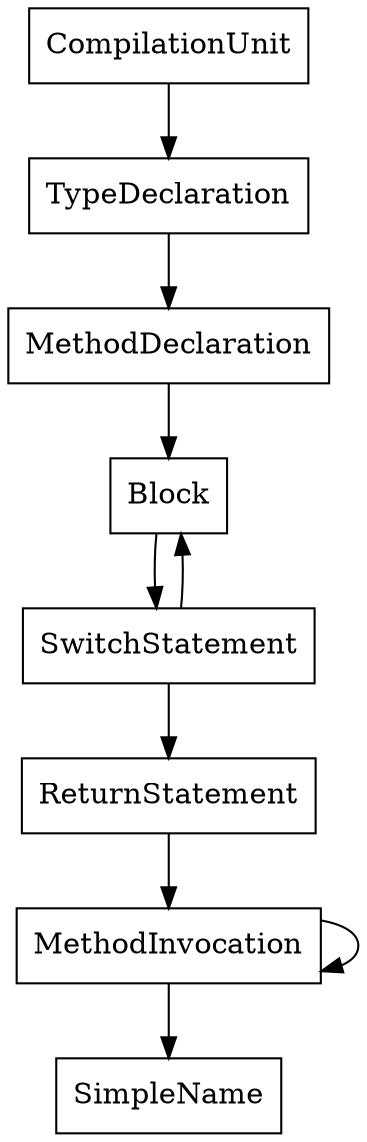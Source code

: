 Digraph {
//eps output: dot -Teps hogehoge.dot -o hogehoge.eps
//png output: dot -Tpng hogehoge.dot -o hogehoge.png

graph [
// graph setting
// rankdir = LR, // landscape on
dpi = 150,
charset = "UTF-8",
fontcolor = white,
layout = dot
];

node [
shape = box,
//fontsize = 18
];

// node define
21 [label="Block"]
25 [label="SimpleName"]
30 [label="MethodDeclaration"]
32 [label="TypeDeclaration"]
35 [label="MethodInvocation"]
42 [label="ReturnStatement"]
47 [label="SwitchStatement"]
57 [label="CompilationUnit"]



// edge define
32 -> 30
57 -> 32
42 -> 35
35 -> 35
30 -> 21
47 -> 42
21 -> 47
47 -> 21
35 -> 25


}